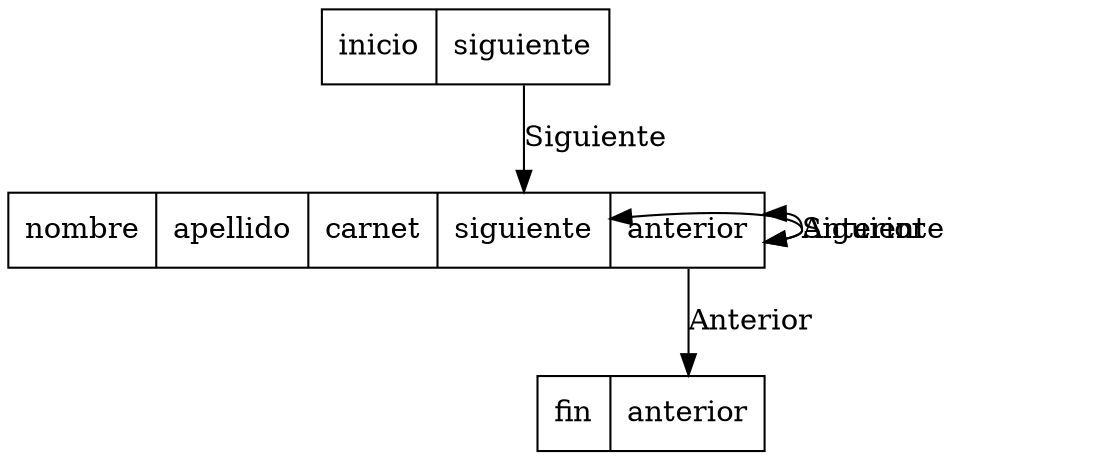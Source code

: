 digraph ListaDoblementeEnlazada { 
    node [shape=record];
    inicio [label="inicio | <siguiente> siguiente"];
    fin [label="fin | <anterior> anterior"];
    Nodo [label="<nombre> nombre | <apellido> apellido | <carnet> carnet | <siguiente> siguiente | <anterior> anterior"];
    inicio:siguiente -> Nodo:siguiente [arrowhead=normal, label="Siguiente"];
    Nodo:anterior -> fin:anterior [arrowhead=normal, label="Anterior"];
    Nodo:siguiente -> Nodo [constraint=false, arrowhead=normal, dir=both, label="Siguiente"];
    Nodo:anterior -> Nodo [constraint=false, arrowhead=normal, dir=both, label="Anterior"];
}
